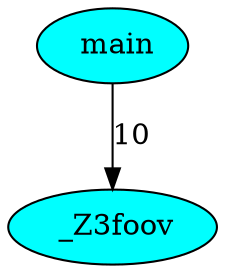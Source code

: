 digraph D {
9264 -> 9232[label = "10"];
9232[fillcolor=cyan, style="filled", label=" _Z3foov"];
9264[fillcolor=cyan, style="filled", label=" main"];
}
